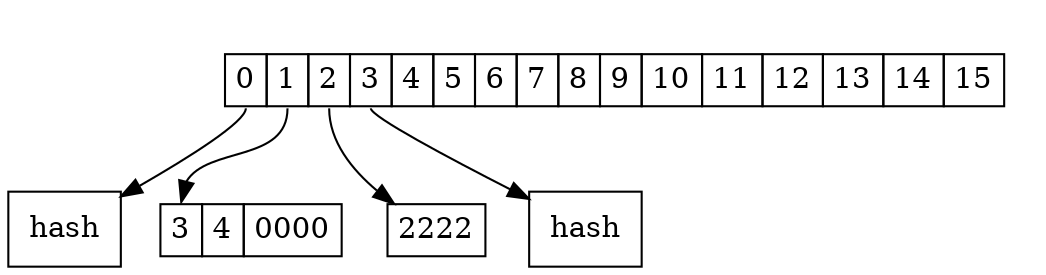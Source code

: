 digraph D {
	node [shape="box",label="hash"];

	// root
	subgraph cluster0 {
		style=invis;
		rootslots [shape=none,margin=0,label=<<table border="0" cellborder="1" cellspacing="0" cellpadding="4"><tr><td port="0">0</td><td port="1">1</td><td port="2">2</td><td port="3">3</td><td port="4">4</td><td port="5">5</td><td port="6">6</td><td port="7">7</td><td port="8">8</td><td port="9">9</td><td port="10">10</td><td port="11">11</td><td port="12">12</td><td port="13">13</td><td port="14">14</td><td port="15">15</td></tr></table>>]
	}

	leaf12 [shape=none,margin=0,label=<<table border="0" cellborder="1" cellspacing="0" cellpadding="4"><tr><td port="start">3</td><td>4</td><td>0000</td></tr></table>>]
	leaf4567 [shape=none,margin=0,label=<<table border="0" cellborder="1" cellspacing="0" cellpadding="4"><tr><td port="start">2222</td></tr></table>>]

	rootslots:0 -> hash1
	rootslots:1 -> leaf12:start
	rootslots:2 -> leaf4567:start
	rootslots:3 -> hash2
}
